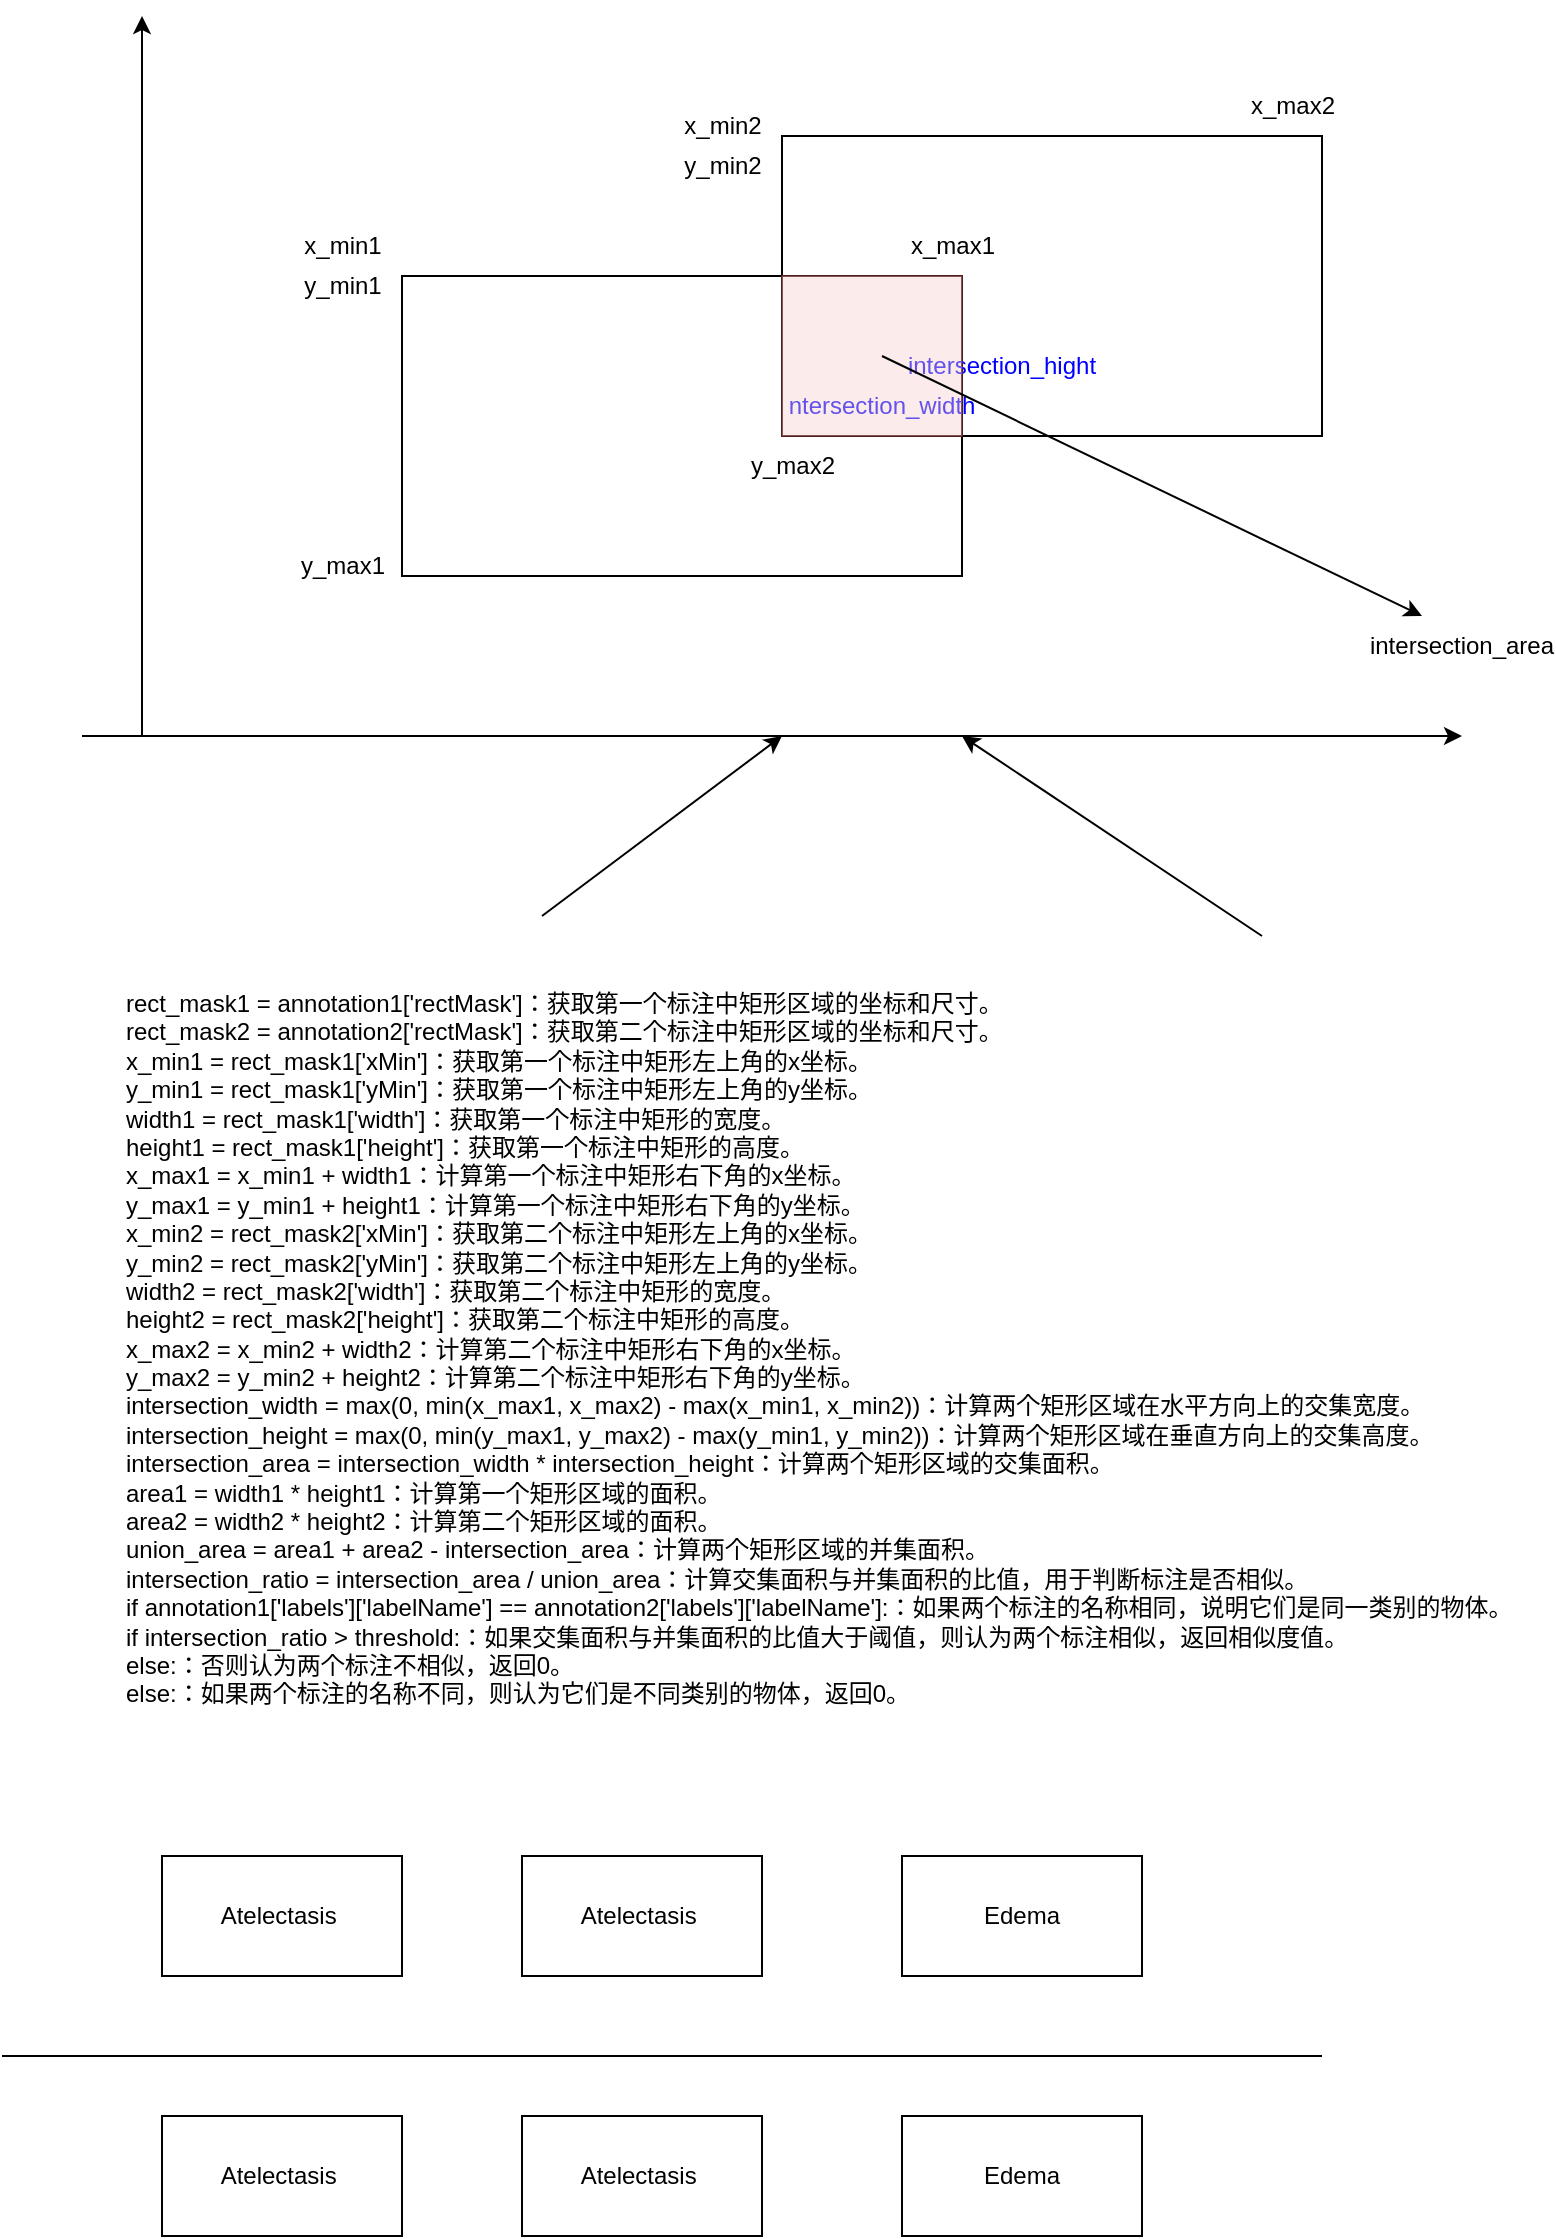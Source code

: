 <mxfile version="22.1.4" type="github">
  <diagram name="第 1 页" id="o08etQotgViXCq6JYFtT">
    <mxGraphModel dx="954" dy="1786" grid="1" gridSize="10" guides="1" tooltips="1" connect="1" arrows="1" fold="1" page="1" pageScale="1" pageWidth="827" pageHeight="1169" math="0" shadow="0">
      <root>
        <mxCell id="0" />
        <mxCell id="1" parent="0" />
        <mxCell id="TJC6TPCVy2rXhTWuEsZX-1" value="rect_mask1 = annotation1[&#39;rectMask&#39;]：获取第一个标注中矩形区域的坐标和尺寸。&#xa;rect_mask2 = annotation2[&#39;rectMask&#39;]：获取第二个标注中矩形区域的坐标和尺寸。&#xa;x_min1 = rect_mask1[&#39;xMin&#39;]：获取第一个标注中矩形左上角的x坐标。&#xa;y_min1 = rect_mask1[&#39;yMin&#39;]：获取第一个标注中矩形左上角的y坐标。&#xa;width1 = rect_mask1[&#39;width&#39;]：获取第一个标注中矩形的宽度。&#xa;height1 = rect_mask1[&#39;height&#39;]：获取第一个标注中矩形的高度。&#xa;x_max1 = x_min1 + width1：计算第一个标注中矩形右下角的x坐标。&#xa;y_max1 = y_min1 + height1：计算第一个标注中矩形右下角的y坐标。&#xa;x_min2 = rect_mask2[&#39;xMin&#39;]：获取第二个标注中矩形左上角的x坐标。&#xa;y_min2 = rect_mask2[&#39;yMin&#39;]：获取第二个标注中矩形左上角的y坐标。&#xa;width2 = rect_mask2[&#39;width&#39;]：获取第二个标注中矩形的宽度。&#xa;height2 = rect_mask2[&#39;height&#39;]：获取第二个标注中矩形的高度。&#xa;x_max2 = x_min2 + width2：计算第二个标注中矩形右下角的x坐标。&#xa;y_max2 = y_min2 + height2：计算第二个标注中矩形右下角的y坐标。&#xa;intersection_width = max(0, min(x_max1, x_max2) - max(x_min1, x_min2))：计算两个矩形区域在水平方向上的交集宽度。&#xa;intersection_height = max(0, min(y_max1, y_max2) - max(y_min1, y_min2))：计算两个矩形区域在垂直方向上的交集高度。&#xa;intersection_area = intersection_width * intersection_height：计算两个矩形区域的交集面积。&#xa;area1 = width1 * height1：计算第一个矩形区域的面积。&#xa;area2 = width2 * height2：计算第二个矩形区域的面积。&#xa;union_area = area1 + area2 - intersection_area：计算两个矩形区域的并集面积。&#xa;intersection_ratio = intersection_area / union_area：计算交集面积与并集面积的比值，用于判断标注是否相似。&#xa;if annotation1[&#39;labels&#39;][&#39;labelName&#39;] == annotation2[&#39;labels&#39;][&#39;labelName&#39;]:：如果两个标注的名称相同，说明它们是同一类别的物体。&#xa;if intersection_ratio &gt; threshold:：如果交集面积与并集面积的比值大于阈值，则认为两个标注相似，返回相似度值。&#xa;else:：否则认为两个标注不相似，返回0。&#xa;else:：如果两个标注的名称不同，则认为它们是不同类别的物体，返回0。" style="text;whiteSpace=wrap;" parent="1" vertex="1">
          <mxGeometry x="220" y="440" width="700" height="370" as="geometry" />
        </mxCell>
        <mxCell id="TJC6TPCVy2rXhTWuEsZX-2" value="" style="rounded=0;whiteSpace=wrap;html=1;fillColor=none;" parent="1" vertex="1">
          <mxGeometry x="360" y="90" width="280" height="150" as="geometry" />
        </mxCell>
        <mxCell id="TJC6TPCVy2rXhTWuEsZX-3" value="" style="rounded=0;whiteSpace=wrap;html=1;fillColor=none;" parent="1" vertex="1">
          <mxGeometry x="550" y="20" width="270" height="150" as="geometry" />
        </mxCell>
        <mxCell id="TJC6TPCVy2rXhTWuEsZX-6" value="x_min1" style="text;html=1;align=center;verticalAlign=middle;resizable=0;points=[];autosize=1;strokeColor=none;fillColor=none;" parent="1" vertex="1">
          <mxGeometry x="300" y="60" width="60" height="30" as="geometry" />
        </mxCell>
        <mxCell id="TJC6TPCVy2rXhTWuEsZX-9" value="y_min1" style="text;html=1;align=center;verticalAlign=middle;resizable=0;points=[];autosize=1;strokeColor=none;fillColor=none;" parent="1" vertex="1">
          <mxGeometry x="300" y="80" width="60" height="30" as="geometry" />
        </mxCell>
        <mxCell id="TJC6TPCVy2rXhTWuEsZX-10" value="x_max1" style="text;html=1;align=center;verticalAlign=middle;resizable=0;points=[];autosize=1;strokeColor=none;fillColor=none;" parent="1" vertex="1">
          <mxGeometry x="600" y="60" width="70" height="30" as="geometry" />
        </mxCell>
        <mxCell id="TJC6TPCVy2rXhTWuEsZX-11" value="y_max1" style="text;html=1;align=center;verticalAlign=middle;resizable=0;points=[];autosize=1;strokeColor=none;fillColor=none;" parent="1" vertex="1">
          <mxGeometry x="295" y="220" width="70" height="30" as="geometry" />
        </mxCell>
        <mxCell id="TJC6TPCVy2rXhTWuEsZX-12" value="x_min2" style="text;html=1;align=center;verticalAlign=middle;resizable=0;points=[];autosize=1;strokeColor=none;fillColor=none;" parent="1" vertex="1">
          <mxGeometry x="490" width="60" height="30" as="geometry" />
        </mxCell>
        <mxCell id="TJC6TPCVy2rXhTWuEsZX-13" value="y_min2" style="text;html=1;align=center;verticalAlign=middle;resizable=0;points=[];autosize=1;strokeColor=none;fillColor=none;" parent="1" vertex="1">
          <mxGeometry x="490" y="20" width="60" height="30" as="geometry" />
        </mxCell>
        <mxCell id="TJC6TPCVy2rXhTWuEsZX-14" value="x_max2" style="text;html=1;align=center;verticalAlign=middle;resizable=0;points=[];autosize=1;strokeColor=none;fillColor=none;" parent="1" vertex="1">
          <mxGeometry x="770" y="-10" width="70" height="30" as="geometry" />
        </mxCell>
        <mxCell id="TJC6TPCVy2rXhTWuEsZX-15" value="y_max2" style="text;html=1;align=center;verticalAlign=middle;resizable=0;points=[];autosize=1;strokeColor=none;fillColor=none;" parent="1" vertex="1">
          <mxGeometry x="520" y="170" width="70" height="30" as="geometry" />
        </mxCell>
        <mxCell id="TJC6TPCVy2rXhTWuEsZX-17" value="" style="endArrow=classic;html=1;rounded=0;" parent="1" edge="1">
          <mxGeometry width="50" height="50" relative="1" as="geometry">
            <mxPoint x="200" y="320" as="sourcePoint" />
            <mxPoint x="890" y="320" as="targetPoint" />
          </mxGeometry>
        </mxCell>
        <mxCell id="TJC6TPCVy2rXhTWuEsZX-18" value="" style="endArrow=classic;html=1;rounded=0;" parent="1" edge="1">
          <mxGeometry width="50" height="50" relative="1" as="geometry">
            <mxPoint x="230" y="320" as="sourcePoint" />
            <mxPoint x="230" y="-40" as="targetPoint" />
          </mxGeometry>
        </mxCell>
        <mxCell id="TJC6TPCVy2rXhTWuEsZX-19" value="" style="endArrow=classic;html=1;rounded=0;" parent="1" edge="1">
          <mxGeometry width="50" height="50" relative="1" as="geometry">
            <mxPoint x="790" y="420" as="sourcePoint" />
            <mxPoint x="640" y="320" as="targetPoint" />
          </mxGeometry>
        </mxCell>
        <mxCell id="TJC6TPCVy2rXhTWuEsZX-22" value="" style="endArrow=classic;html=1;rounded=0;" parent="1" edge="1">
          <mxGeometry width="50" height="50" relative="1" as="geometry">
            <mxPoint x="430" y="410" as="sourcePoint" />
            <mxPoint x="550" y="320" as="targetPoint" />
          </mxGeometry>
        </mxCell>
        <mxCell id="TJC6TPCVy2rXhTWuEsZX-23" value="ntersection_width" style="text;html=1;strokeColor=none;fillColor=none;align=center;verticalAlign=middle;whiteSpace=wrap;rounded=0;fontColor=#0000FF;" parent="1" vertex="1">
          <mxGeometry x="570" y="140" width="60" height="30" as="geometry" />
        </mxCell>
        <mxCell id="TJC6TPCVy2rXhTWuEsZX-26" style="edgeStyle=orthogonalEdgeStyle;rounded=0;orthogonalLoop=1;jettySize=auto;html=1;exitX=0.5;exitY=1;exitDx=0;exitDy=0;" parent="1" source="TJC6TPCVy2rXhTWuEsZX-23" target="TJC6TPCVy2rXhTWuEsZX-23" edge="1">
          <mxGeometry relative="1" as="geometry" />
        </mxCell>
        <mxCell id="TJC6TPCVy2rXhTWuEsZX-29" value="intersection_hight" style="text;html=1;strokeColor=none;fillColor=none;align=center;verticalAlign=middle;whiteSpace=wrap;rounded=0;fontColor=#0000FF;" parent="1" vertex="1">
          <mxGeometry x="630" y="120" width="60" height="30" as="geometry" />
        </mxCell>
        <mxCell id="TJC6TPCVy2rXhTWuEsZX-30" value="" style="rounded=0;whiteSpace=wrap;html=1;shadow=0;fillColor=#f8cecc;strokeColor=#b85450;opacity=40;" parent="1" vertex="1">
          <mxGeometry x="550" y="90" width="90" height="80" as="geometry" />
        </mxCell>
        <mxCell id="TJC6TPCVy2rXhTWuEsZX-31" value="" style="endArrow=classic;html=1;rounded=0;" parent="1" edge="1">
          <mxGeometry width="50" height="50" relative="1" as="geometry">
            <mxPoint x="600" y="130" as="sourcePoint" />
            <mxPoint x="870" y="260" as="targetPoint" />
          </mxGeometry>
        </mxCell>
        <mxCell id="TJC6TPCVy2rXhTWuEsZX-33" value="intersection_area" style="text;html=1;strokeColor=none;fillColor=none;align=center;verticalAlign=middle;whiteSpace=wrap;rounded=0;" parent="1" vertex="1">
          <mxGeometry x="860" y="260" width="60" height="30" as="geometry" />
        </mxCell>
        <mxCell id="9mKJja1FSAZZ6EIRf19g-1" value="Atelectasis&amp;nbsp;" style="rounded=0;whiteSpace=wrap;html=1;" vertex="1" parent="1">
          <mxGeometry x="240" y="880" width="120" height="60" as="geometry" />
        </mxCell>
        <mxCell id="9mKJja1FSAZZ6EIRf19g-2" value="Atelectasis&amp;nbsp;" style="rounded=0;whiteSpace=wrap;html=1;" vertex="1" parent="1">
          <mxGeometry x="420" y="880" width="120" height="60" as="geometry" />
        </mxCell>
        <mxCell id="9mKJja1FSAZZ6EIRf19g-3" value="Edema" style="rounded=0;whiteSpace=wrap;html=1;" vertex="1" parent="1">
          <mxGeometry x="610" y="880" width="120" height="60" as="geometry" />
        </mxCell>
        <mxCell id="9mKJja1FSAZZ6EIRf19g-4" value="Atelectasis&amp;nbsp;" style="rounded=0;whiteSpace=wrap;html=1;" vertex="1" parent="1">
          <mxGeometry x="240" y="1010" width="120" height="60" as="geometry" />
        </mxCell>
        <mxCell id="9mKJja1FSAZZ6EIRf19g-5" value="Atelectasis&amp;nbsp;" style="rounded=0;whiteSpace=wrap;html=1;" vertex="1" parent="1">
          <mxGeometry x="420" y="1010" width="120" height="60" as="geometry" />
        </mxCell>
        <mxCell id="9mKJja1FSAZZ6EIRf19g-6" value="Edema" style="rounded=0;whiteSpace=wrap;html=1;" vertex="1" parent="1">
          <mxGeometry x="610" y="1010" width="120" height="60" as="geometry" />
        </mxCell>
        <mxCell id="9mKJja1FSAZZ6EIRf19g-7" value="" style="endArrow=none;html=1;rounded=0;" edge="1" parent="1">
          <mxGeometry width="50" height="50" relative="1" as="geometry">
            <mxPoint x="160" y="980" as="sourcePoint" />
            <mxPoint x="820" y="980" as="targetPoint" />
          </mxGeometry>
        </mxCell>
      </root>
    </mxGraphModel>
  </diagram>
</mxfile>
